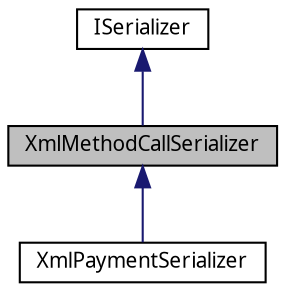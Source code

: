 digraph G
{
  bgcolor="transparent";
  edge [fontname="FreeSans.ttf",fontsize="10",labelfontname="FreeSans.ttf",labelfontsize="10"];
  node [fontname="FreeSans.ttf",fontsize="10",shape=record];
  Node1 [label="XmlMethodCallSerializer",height=0.2,width=0.4,color="black", fillcolor="grey75", style="filled" fontcolor="black"];
  Node2 -> Node1 [dir=back,color="midnightblue",fontsize="10",style="solid",fontname="FreeSans.ttf"];
  Node2 [label="ISerializer",height=0.2,width=0.4,color="black",URL="$interfacecom_1_1bluevia_1_1android_1_1commons_1_1parser_1_1_i_serializer.html"];
  Node1 -> Node3 [dir=back,color="midnightblue",fontsize="10",style="solid",fontname="FreeSans.ttf"];
  Node3 [label="XmlPaymentSerializer",height=0.2,width=0.4,color="black",URL="$classcom_1_1bluevia_1_1android_1_1payment_1_1parser_1_1xml_1_1_xml_payment_serializer.html"];
}
